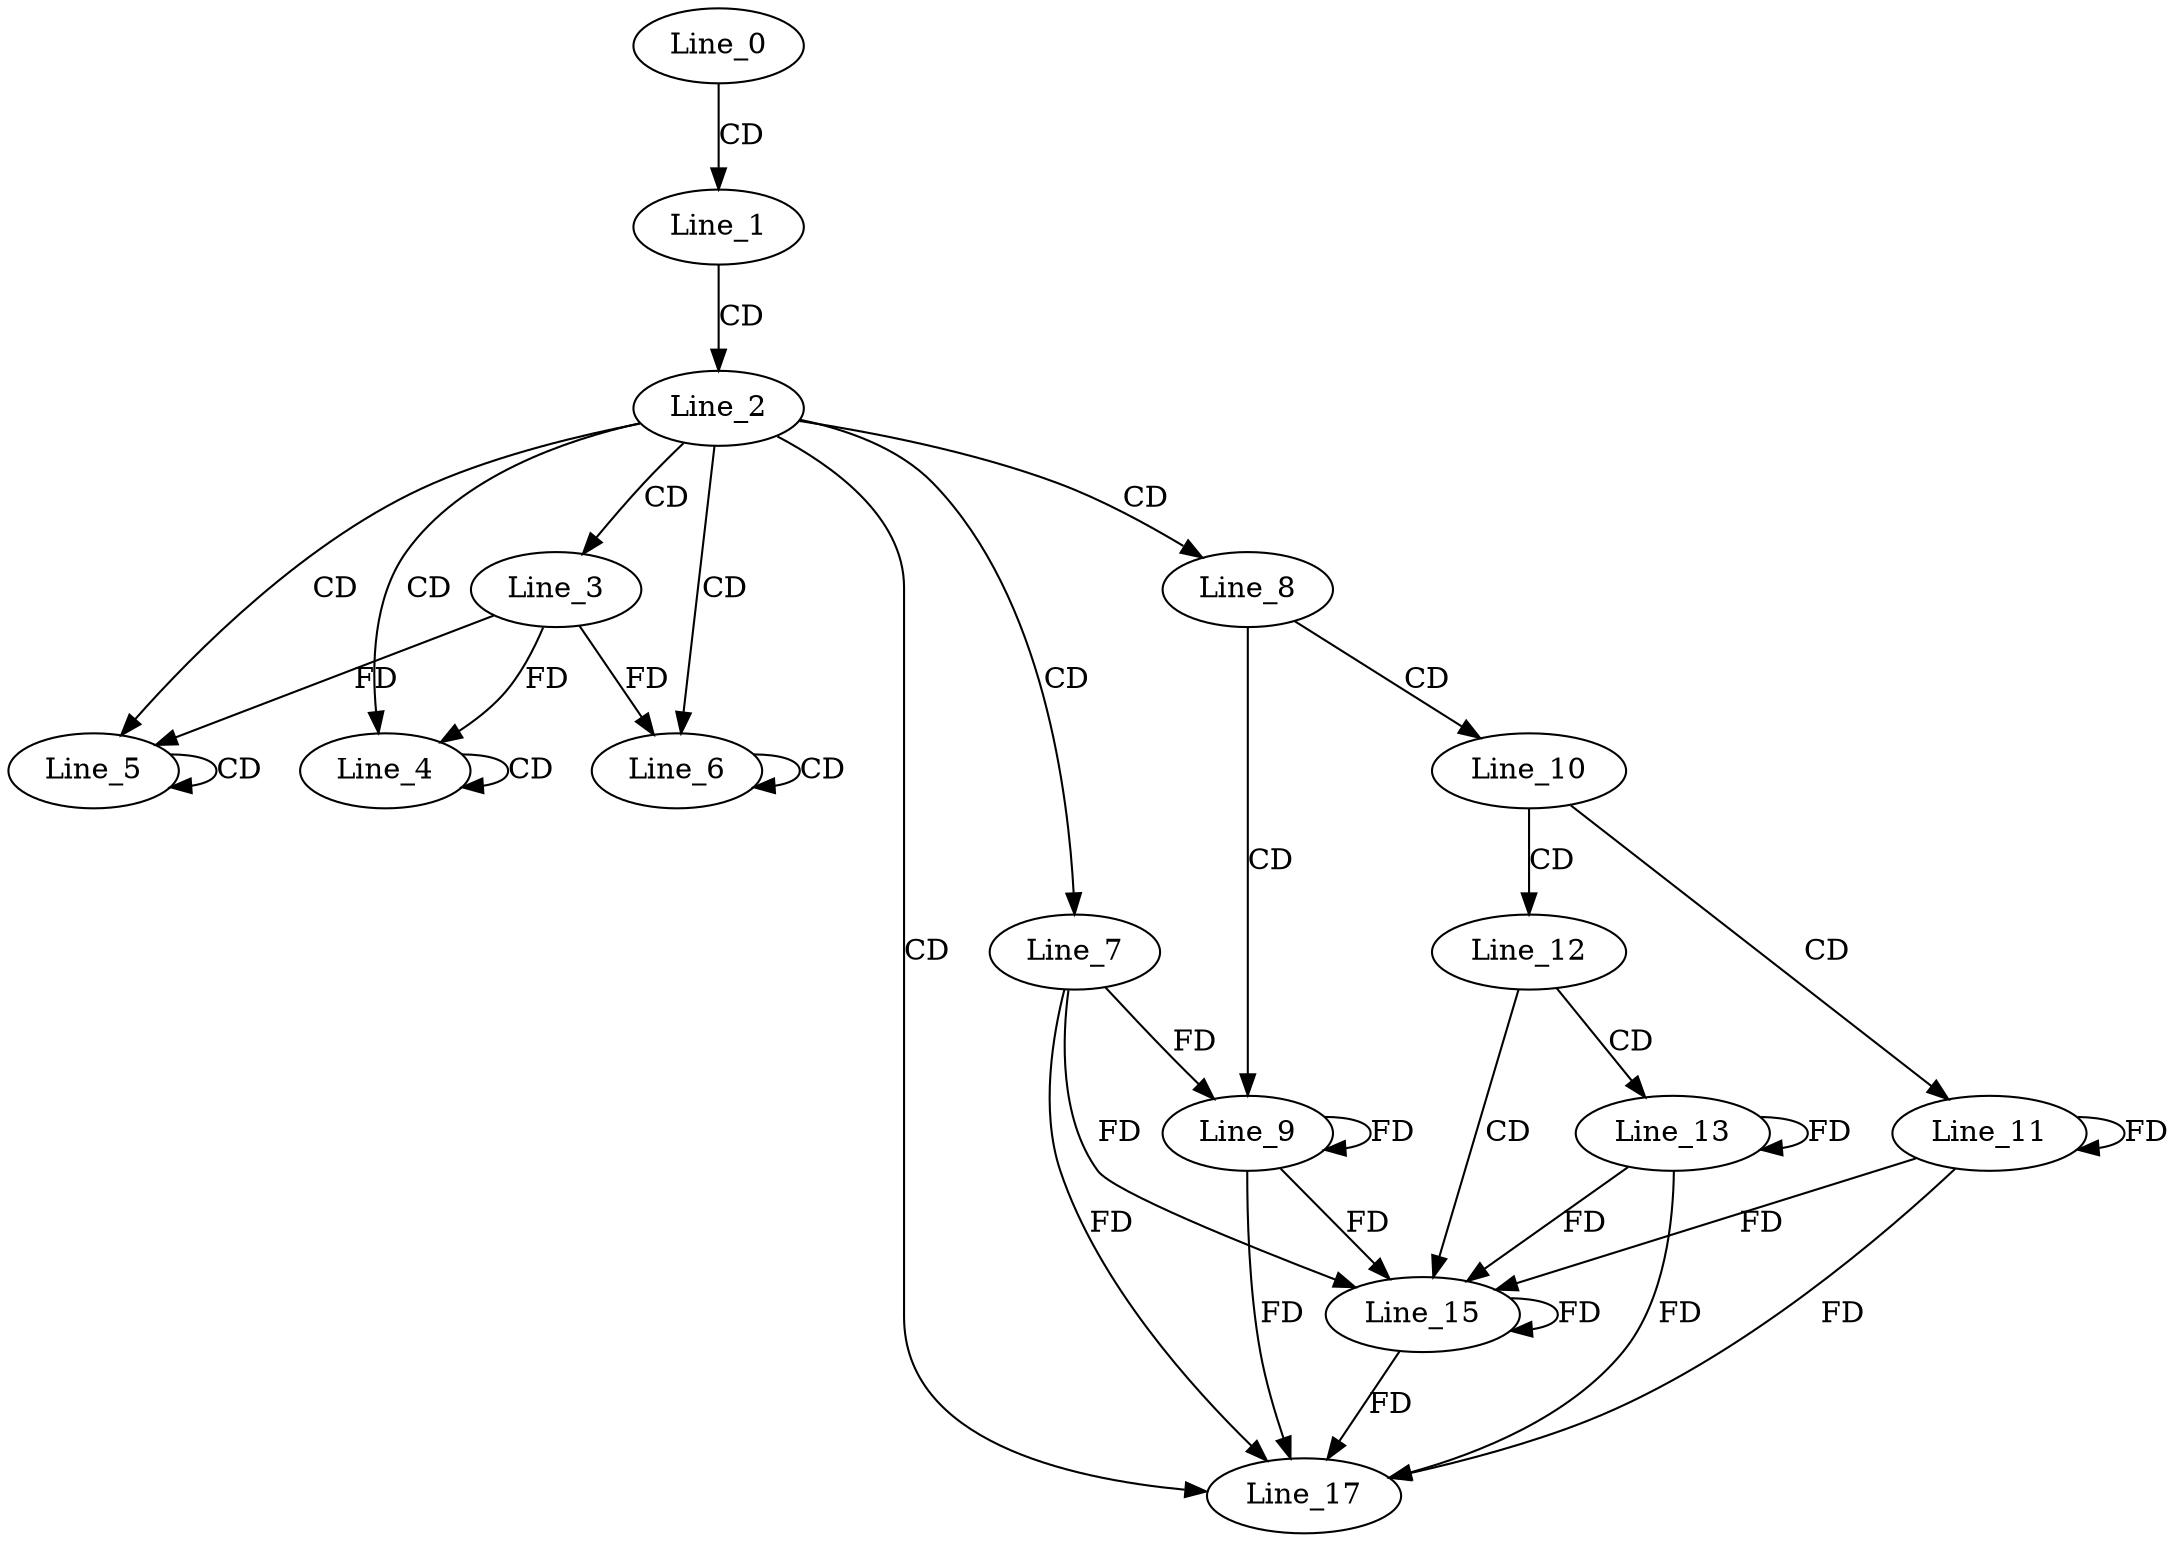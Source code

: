 digraph G {
  Line_0;
  Line_1;
  Line_2;
  Line_3;
  Line_4;
  Line_4;
  Line_5;
  Line_5;
  Line_6;
  Line_6;
  Line_7;
  Line_8;
  Line_9;
  Line_10;
  Line_11;
  Line_12;
  Line_13;
  Line_15;
  Line_17;
  Line_0 -> Line_1 [ label="CD" ];
  Line_1 -> Line_2 [ label="CD" ];
  Line_2 -> Line_3 [ label="CD" ];
  Line_2 -> Line_4 [ label="CD" ];
  Line_4 -> Line_4 [ label="CD" ];
  Line_3 -> Line_4 [ label="FD" ];
  Line_2 -> Line_5 [ label="CD" ];
  Line_5 -> Line_5 [ label="CD" ];
  Line_3 -> Line_5 [ label="FD" ];
  Line_2 -> Line_6 [ label="CD" ];
  Line_6 -> Line_6 [ label="CD" ];
  Line_3 -> Line_6 [ label="FD" ];
  Line_2 -> Line_7 [ label="CD" ];
  Line_2 -> Line_8 [ label="CD" ];
  Line_8 -> Line_9 [ label="CD" ];
  Line_7 -> Line_9 [ label="FD" ];
  Line_9 -> Line_9 [ label="FD" ];
  Line_8 -> Line_10 [ label="CD" ];
  Line_10 -> Line_11 [ label="CD" ];
  Line_11 -> Line_11 [ label="FD" ];
  Line_10 -> Line_12 [ label="CD" ];
  Line_12 -> Line_13 [ label="CD" ];
  Line_13 -> Line_13 [ label="FD" ];
  Line_12 -> Line_15 [ label="CD" ];
  Line_7 -> Line_15 [ label="FD" ];
  Line_9 -> Line_15 [ label="FD" ];
  Line_11 -> Line_15 [ label="FD" ];
  Line_13 -> Line_15 [ label="FD" ];
  Line_15 -> Line_15 [ label="FD" ];
  Line_2 -> Line_17 [ label="CD" ];
  Line_7 -> Line_17 [ label="FD" ];
  Line_9 -> Line_17 [ label="FD" ];
  Line_11 -> Line_17 [ label="FD" ];
  Line_13 -> Line_17 [ label="FD" ];
  Line_15 -> Line_17 [ label="FD" ];
}
